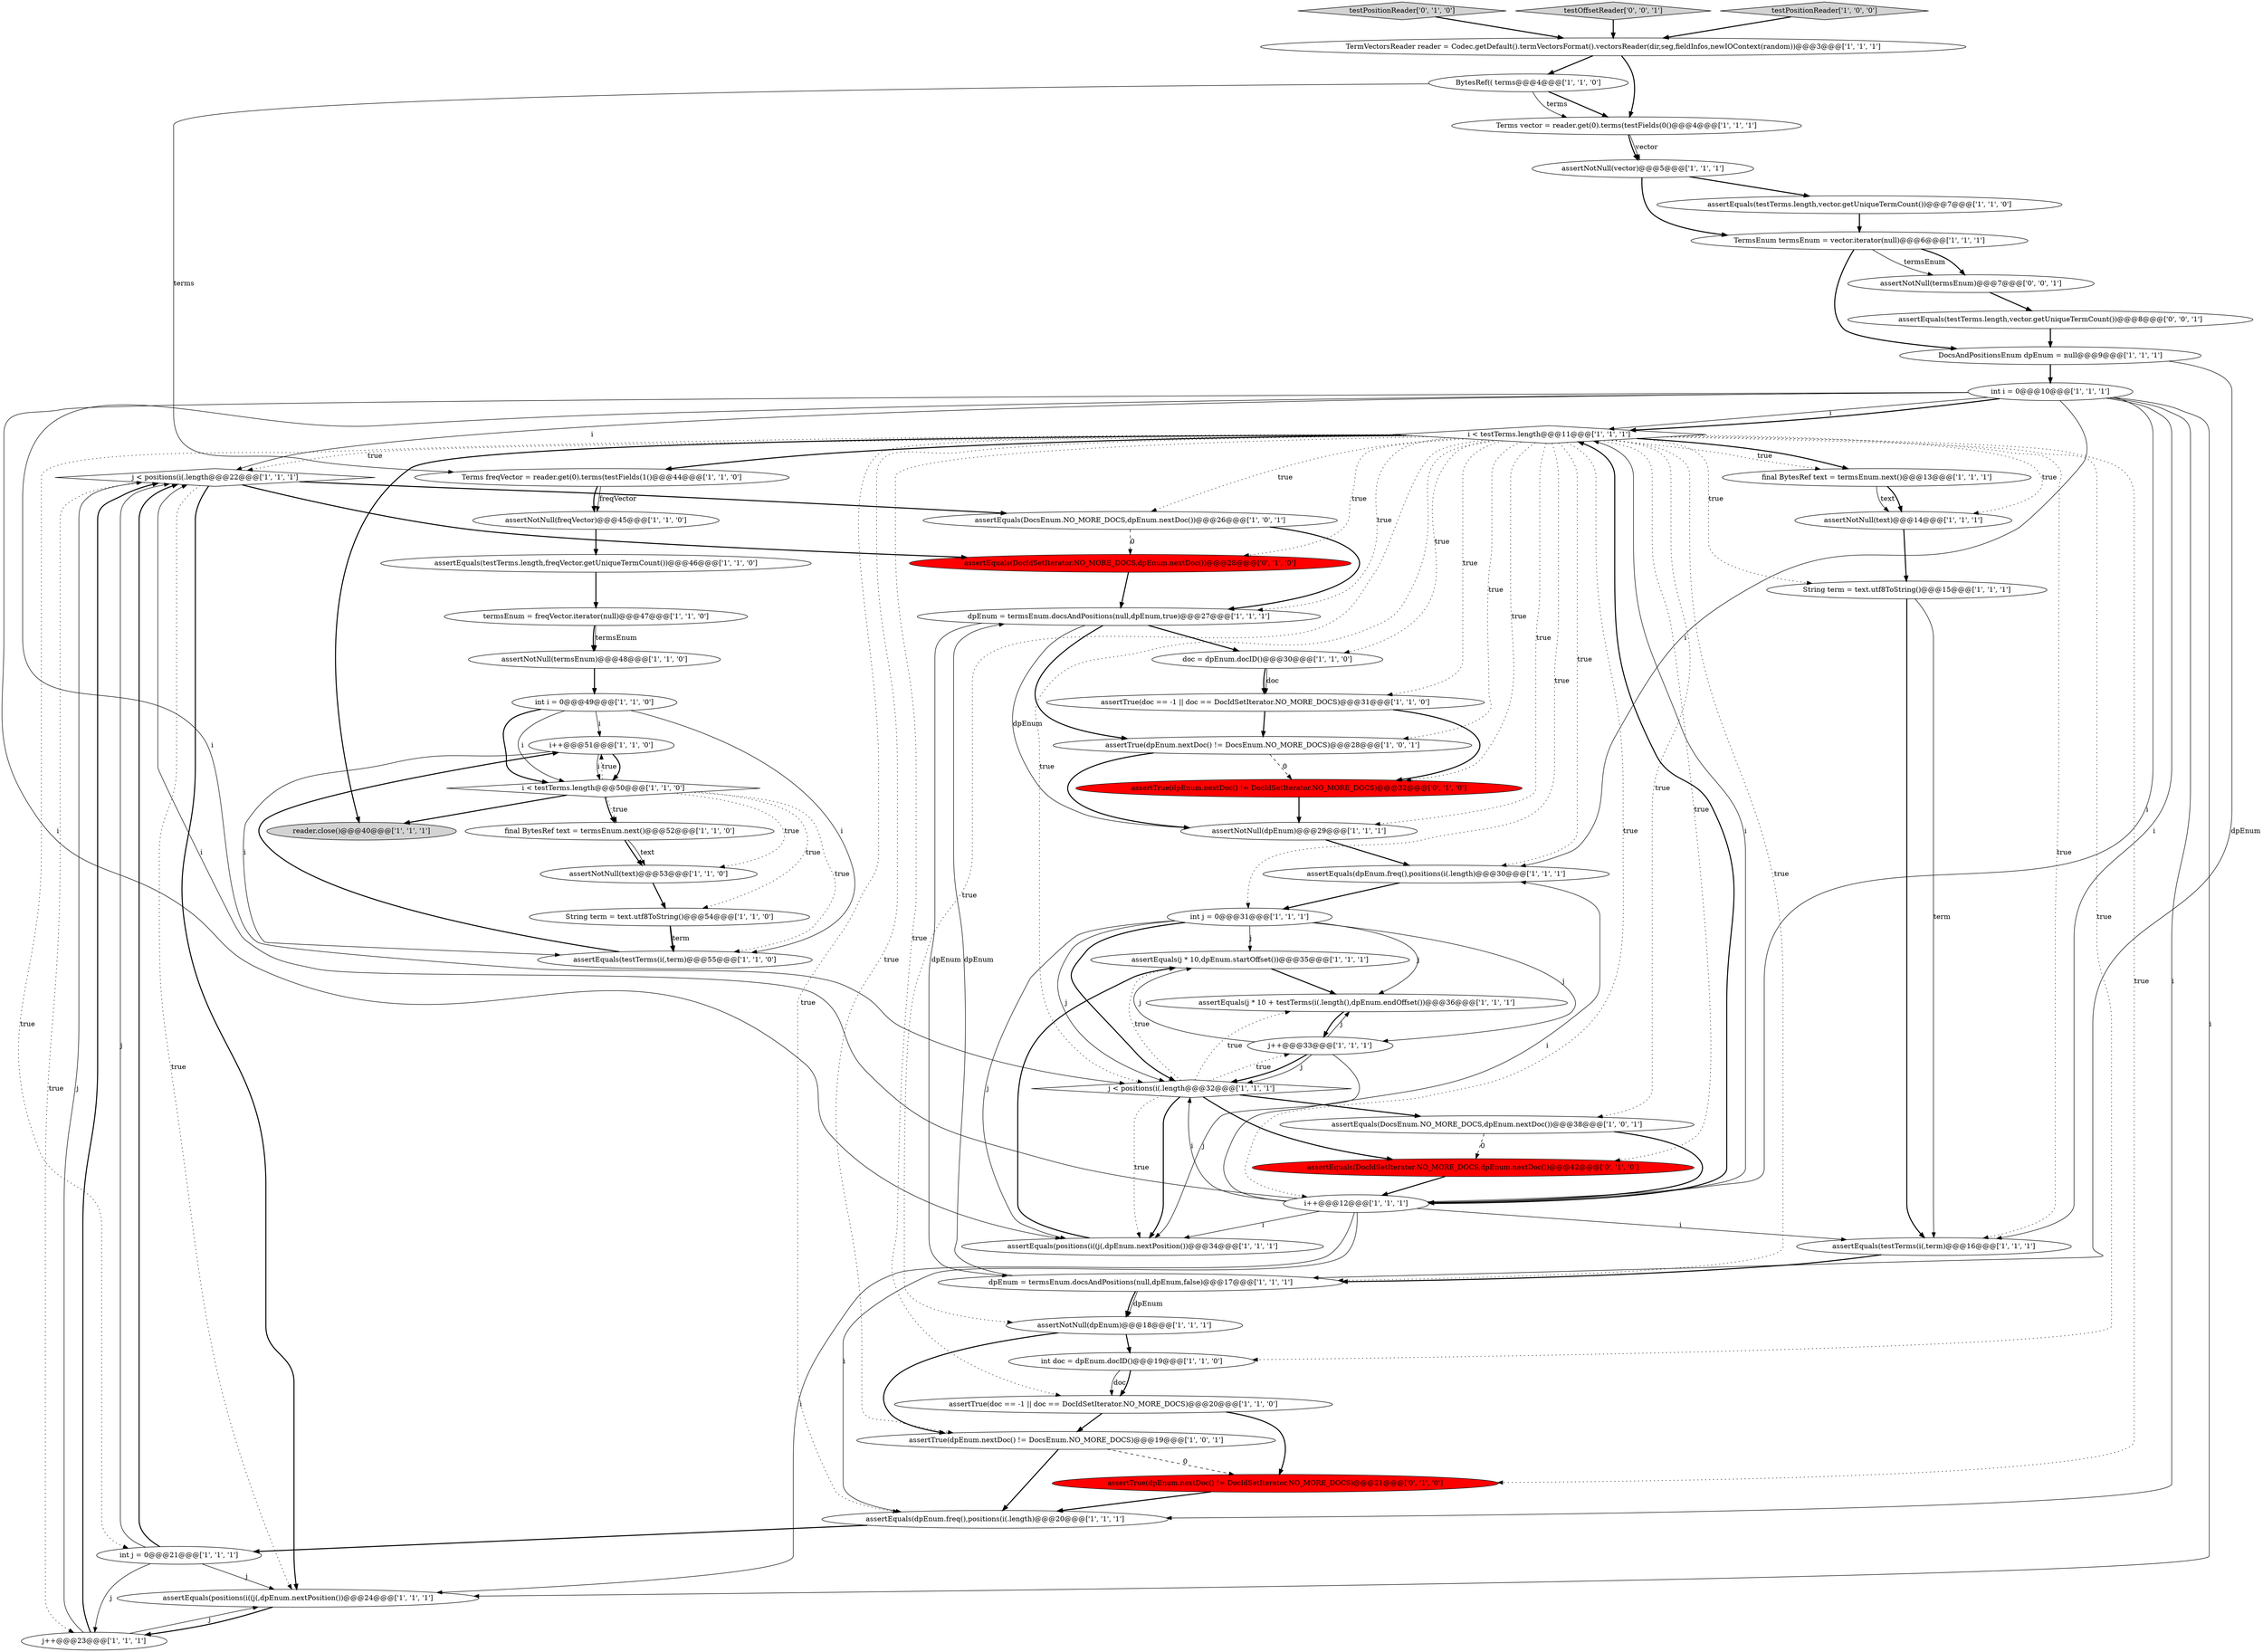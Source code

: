 digraph {
10 [style = filled, label = "assertNotNull(freqVector)@@@45@@@['1', '1', '0']", fillcolor = white, shape = ellipse image = "AAA0AAABBB1BBB"];
12 [style = filled, label = "assertEquals(testTerms.length,freqVector.getUniqueTermCount())@@@46@@@['1', '1', '0']", fillcolor = white, shape = ellipse image = "AAA0AAABBB1BBB"];
19 [style = filled, label = "j < positions(i(.length@@@22@@@['1', '1', '1']", fillcolor = white, shape = diamond image = "AAA0AAABBB1BBB"];
49 [style = filled, label = "DocsAndPositionsEnum dpEnum = null@@@9@@@['1', '1', '1']", fillcolor = white, shape = ellipse image = "AAA0AAABBB1BBB"];
42 [style = filled, label = "assertEquals(testTerms.length,vector.getUniqueTermCount())@@@7@@@['1', '1', '0']", fillcolor = white, shape = ellipse image = "AAA0AAABBB1BBB"];
21 [style = filled, label = "Terms freqVector = reader.get(0).terms(testFields(1()@@@44@@@['1', '1', '0']", fillcolor = white, shape = ellipse image = "AAA0AAABBB1BBB"];
36 [style = filled, label = "dpEnum = termsEnum.docsAndPositions(null,dpEnum,false)@@@17@@@['1', '1', '1']", fillcolor = white, shape = ellipse image = "AAA0AAABBB1BBB"];
51 [style = filled, label = "int j = 0@@@31@@@['1', '1', '1']", fillcolor = white, shape = ellipse image = "AAA0AAABBB1BBB"];
20 [style = filled, label = "reader.close()@@@40@@@['1', '1', '1']", fillcolor = lightgray, shape = ellipse image = "AAA0AAABBB1BBB"];
1 [style = filled, label = "assertTrue(doc == -1 || doc == DocIdSetIterator.NO_MORE_DOCS)@@@20@@@['1', '1', '0']", fillcolor = white, shape = ellipse image = "AAA0AAABBB1BBB"];
27 [style = filled, label = "assertTrue(doc == -1 || doc == DocIdSetIterator.NO_MORE_DOCS)@@@31@@@['1', '1', '0']", fillcolor = white, shape = ellipse image = "AAA0AAABBB1BBB"];
53 [style = filled, label = "assertTrue(dpEnum.nextDoc() != DocIdSetIterator.NO_MORE_DOCS)@@@32@@@['0', '1', '0']", fillcolor = red, shape = ellipse image = "AAA1AAABBB2BBB"];
56 [style = filled, label = "assertTrue(dpEnum.nextDoc() != DocIdSetIterator.NO_MORE_DOCS)@@@21@@@['0', '1', '0']", fillcolor = red, shape = ellipse image = "AAA1AAABBB2BBB"];
28 [style = filled, label = "i++@@@51@@@['1', '1', '0']", fillcolor = white, shape = ellipse image = "AAA0AAABBB1BBB"];
7 [style = filled, label = "assertEquals(DocsEnum.NO_MORE_DOCS,dpEnum.nextDoc())@@@26@@@['1', '0', '1']", fillcolor = white, shape = ellipse image = "AAA0AAABBB1BBB"];
46 [style = filled, label = "TermVectorsReader reader = Codec.getDefault().termVectorsFormat().vectorsReader(dir,seg,fieldInfos,newIOContext(random))@@@3@@@['1', '1', '1']", fillcolor = white, shape = ellipse image = "AAA0AAABBB1BBB"];
55 [style = filled, label = "testPositionReader['0', '1', '0']", fillcolor = lightgray, shape = diamond image = "AAA0AAABBB2BBB"];
30 [style = filled, label = "assertEquals(j * 10,dpEnum.startOffset())@@@35@@@['1', '1', '1']", fillcolor = white, shape = ellipse image = "AAA0AAABBB1BBB"];
13 [style = filled, label = "assertEquals(testTerms(i(,term)@@@55@@@['1', '1', '0']", fillcolor = white, shape = ellipse image = "AAA0AAABBB1BBB"];
32 [style = filled, label = "assertNotNull(vector)@@@5@@@['1', '1', '1']", fillcolor = white, shape = ellipse image = "AAA0AAABBB1BBB"];
40 [style = filled, label = "assertNotNull(text)@@@14@@@['1', '1', '1']", fillcolor = white, shape = ellipse image = "AAA0AAABBB1BBB"];
57 [style = filled, label = "assertEquals(testTerms.length,vector.getUniqueTermCount())@@@8@@@['0', '0', '1']", fillcolor = white, shape = ellipse image = "AAA0AAABBB3BBB"];
31 [style = filled, label = "assertEquals(j * 10 + testTerms(i(.length(),dpEnum.endOffset())@@@36@@@['1', '1', '1']", fillcolor = white, shape = ellipse image = "AAA0AAABBB1BBB"];
25 [style = filled, label = "doc = dpEnum.docID()@@@30@@@['1', '1', '0']", fillcolor = white, shape = ellipse image = "AAA0AAABBB1BBB"];
48 [style = filled, label = "BytesRef(( terms@@@4@@@['1', '1', '0']", fillcolor = white, shape = ellipse image = "AAA0AAABBB1BBB"];
16 [style = filled, label = "String term = text.utf8ToString()@@@15@@@['1', '1', '1']", fillcolor = white, shape = ellipse image = "AAA0AAABBB1BBB"];
26 [style = filled, label = "int i = 0@@@49@@@['1', '1', '0']", fillcolor = white, shape = ellipse image = "AAA0AAABBB1BBB"];
47 [style = filled, label = "assertEquals(dpEnum.freq(),positions(i(.length)@@@20@@@['1', '1', '1']", fillcolor = white, shape = ellipse image = "AAA0AAABBB1BBB"];
2 [style = filled, label = "j++@@@23@@@['1', '1', '1']", fillcolor = white, shape = ellipse image = "AAA0AAABBB1BBB"];
5 [style = filled, label = "assertNotNull(dpEnum)@@@18@@@['1', '1', '1']", fillcolor = white, shape = ellipse image = "AAA0AAABBB1BBB"];
58 [style = filled, label = "assertNotNull(termsEnum)@@@7@@@['0', '0', '1']", fillcolor = white, shape = ellipse image = "AAA0AAABBB3BBB"];
15 [style = filled, label = "assertNotNull(termsEnum)@@@48@@@['1', '1', '0']", fillcolor = white, shape = ellipse image = "AAA0AAABBB1BBB"];
24 [style = filled, label = "i < testTerms.length@@@11@@@['1', '1', '1']", fillcolor = white, shape = diamond image = "AAA0AAABBB1BBB"];
35 [style = filled, label = "int j = 0@@@21@@@['1', '1', '1']", fillcolor = white, shape = ellipse image = "AAA0AAABBB1BBB"];
39 [style = filled, label = "assertTrue(dpEnum.nextDoc() != DocsEnum.NO_MORE_DOCS)@@@28@@@['1', '0', '1']", fillcolor = white, shape = ellipse image = "AAA0AAABBB1BBB"];
41 [style = filled, label = "String term = text.utf8ToString()@@@54@@@['1', '1', '0']", fillcolor = white, shape = ellipse image = "AAA0AAABBB1BBB"];
3 [style = filled, label = "Terms vector = reader.get(0).terms(testFields(0()@@@4@@@['1', '1', '1']", fillcolor = white, shape = ellipse image = "AAA0AAABBB1BBB"];
52 [style = filled, label = "assertEquals(DocIdSetIterator.NO_MORE_DOCS,dpEnum.nextDoc())@@@42@@@['0', '1', '0']", fillcolor = red, shape = ellipse image = "AAA1AAABBB2BBB"];
22 [style = filled, label = "assertEquals(positions(i((j(,dpEnum.nextPosition())@@@24@@@['1', '1', '1']", fillcolor = white, shape = ellipse image = "AAA0AAABBB1BBB"];
18 [style = filled, label = "int i = 0@@@10@@@['1', '1', '1']", fillcolor = white, shape = ellipse image = "AAA0AAABBB1BBB"];
59 [style = filled, label = "testOffsetReader['0', '0', '1']", fillcolor = lightgray, shape = diamond image = "AAA0AAABBB3BBB"];
33 [style = filled, label = "assertEquals(DocsEnum.NO_MORE_DOCS,dpEnum.nextDoc())@@@38@@@['1', '0', '1']", fillcolor = white, shape = ellipse image = "AAA0AAABBB1BBB"];
37 [style = filled, label = "assertNotNull(text)@@@53@@@['1', '1', '0']", fillcolor = white, shape = ellipse image = "AAA0AAABBB1BBB"];
17 [style = filled, label = "j < positions(i(.length@@@32@@@['1', '1', '1']", fillcolor = white, shape = diamond image = "AAA0AAABBB1BBB"];
45 [style = filled, label = "j++@@@33@@@['1', '1', '1']", fillcolor = white, shape = ellipse image = "AAA0AAABBB1BBB"];
50 [style = filled, label = "termsEnum = freqVector.iterator(null)@@@47@@@['1', '1', '0']", fillcolor = white, shape = ellipse image = "AAA0AAABBB1BBB"];
0 [style = filled, label = "assertTrue(dpEnum.nextDoc() != DocsEnum.NO_MORE_DOCS)@@@19@@@['1', '0', '1']", fillcolor = white, shape = ellipse image = "AAA0AAABBB1BBB"];
54 [style = filled, label = "assertEquals(DocIdSetIterator.NO_MORE_DOCS,dpEnum.nextDoc())@@@28@@@['0', '1', '0']", fillcolor = red, shape = ellipse image = "AAA1AAABBB2BBB"];
23 [style = filled, label = "dpEnum = termsEnum.docsAndPositions(null,dpEnum,true)@@@27@@@['1', '1', '1']", fillcolor = white, shape = ellipse image = "AAA0AAABBB1BBB"];
14 [style = filled, label = "i < testTerms.length@@@50@@@['1', '1', '0']", fillcolor = white, shape = diamond image = "AAA0AAABBB1BBB"];
11 [style = filled, label = "assertEquals(testTerms(i(,term)@@@16@@@['1', '1', '1']", fillcolor = white, shape = ellipse image = "AAA0AAABBB1BBB"];
38 [style = filled, label = "final BytesRef text = termsEnum.next()@@@13@@@['1', '1', '1']", fillcolor = white, shape = ellipse image = "AAA0AAABBB1BBB"];
43 [style = filled, label = "int doc = dpEnum.docID()@@@19@@@['1', '1', '0']", fillcolor = white, shape = ellipse image = "AAA0AAABBB1BBB"];
29 [style = filled, label = "final BytesRef text = termsEnum.next()@@@52@@@['1', '1', '0']", fillcolor = white, shape = ellipse image = "AAA0AAABBB1BBB"];
8 [style = filled, label = "assertEquals(positions(i((j(,dpEnum.nextPosition())@@@34@@@['1', '1', '1']", fillcolor = white, shape = ellipse image = "AAA0AAABBB1BBB"];
9 [style = filled, label = "assertEquals(dpEnum.freq(),positions(i(.length)@@@30@@@['1', '1', '1']", fillcolor = white, shape = ellipse image = "AAA0AAABBB1BBB"];
34 [style = filled, label = "testPositionReader['1', '0', '0']", fillcolor = lightgray, shape = diamond image = "AAA0AAABBB1BBB"];
4 [style = filled, label = "assertNotNull(dpEnum)@@@29@@@['1', '1', '1']", fillcolor = white, shape = ellipse image = "AAA0AAABBB1BBB"];
44 [style = filled, label = "i++@@@12@@@['1', '1', '1']", fillcolor = white, shape = ellipse image = "AAA0AAABBB1BBB"];
6 [style = filled, label = "TermsEnum termsEnum = vector.iterator(null)@@@6@@@['1', '1', '1']", fillcolor = white, shape = ellipse image = "AAA0AAABBB1BBB"];
8->30 [style = bold, label=""];
35->19 [style = solid, label="j"];
21->10 [style = bold, label=""];
52->44 [style = bold, label=""];
34->46 [style = bold, label=""];
48->3 [style = bold, label=""];
24->25 [style = dotted, label="true"];
24->35 [style = dotted, label="true"];
24->4 [style = dotted, label="true"];
24->17 [style = dotted, label="true"];
24->43 [style = dotted, label="true"];
24->33 [style = dotted, label="true"];
44->22 [style = solid, label="i"];
24->27 [style = dotted, label="true"];
46->48 [style = bold, label=""];
11->36 [style = bold, label=""];
32->6 [style = bold, label=""];
43->1 [style = solid, label="doc"];
28->14 [style = bold, label=""];
56->47 [style = bold, label=""];
14->41 [style = dotted, label="true"];
2->19 [style = solid, label="j"];
17->8 [style = dotted, label="true"];
18->44 [style = solid, label="i"];
40->16 [style = bold, label=""];
5->0 [style = bold, label=""];
24->21 [style = bold, label=""];
10->12 [style = bold, label=""];
43->1 [style = bold, label=""];
51->17 [style = bold, label=""];
18->22 [style = solid, label="i"];
45->17 [style = bold, label=""];
49->36 [style = solid, label="dpEnum"];
33->44 [style = bold, label=""];
41->13 [style = bold, label=""];
24->5 [style = dotted, label="true"];
14->20 [style = bold, label=""];
18->9 [style = solid, label="i"];
23->25 [style = bold, label=""];
9->51 [style = bold, label=""];
50->15 [style = solid, label="termsEnum"];
25->27 [style = solid, label="doc"];
27->53 [style = bold, label=""];
18->17 [style = solid, label="i"];
26->14 [style = bold, label=""];
18->24 [style = solid, label="i"];
6->49 [style = bold, label=""];
24->38 [style = bold, label=""];
1->0 [style = bold, label=""];
44->47 [style = solid, label="i"];
36->5 [style = solid, label="dpEnum"];
18->47 [style = solid, label="i"];
7->54 [style = dashed, label="0"];
45->30 [style = solid, label="j"];
39->4 [style = bold, label=""];
24->52 [style = dotted, label="true"];
24->20 [style = bold, label=""];
51->30 [style = solid, label="j"];
25->27 [style = bold, label=""];
51->17 [style = solid, label="j"];
33->52 [style = dashed, label="0"];
51->45 [style = solid, label="j"];
14->37 [style = dotted, label="true"];
48->21 [style = solid, label="terms"];
2->22 [style = solid, label="j"];
7->23 [style = bold, label=""];
24->0 [style = dotted, label="true"];
49->18 [style = bold, label=""];
48->3 [style = solid, label="terms"];
16->11 [style = solid, label="term"];
19->22 [style = dotted, label="true"];
24->19 [style = dotted, label="true"];
45->8 [style = solid, label="j"];
1->56 [style = bold, label=""];
44->8 [style = solid, label="i"];
45->17 [style = solid, label="j"];
32->42 [style = bold, label=""];
19->22 [style = bold, label=""];
24->7 [style = dotted, label="true"];
39->53 [style = dashed, label="0"];
59->46 [style = bold, label=""];
24->51 [style = dotted, label="true"];
18->8 [style = solid, label="i"];
4->9 [style = bold, label=""];
17->8 [style = bold, label=""];
17->52 [style = bold, label=""];
44->19 [style = solid, label="i"];
44->9 [style = solid, label="i"];
35->2 [style = solid, label="j"];
18->24 [style = bold, label=""];
22->2 [style = bold, label=""];
51->8 [style = solid, label="j"];
0->56 [style = dashed, label="0"];
38->40 [style = solid, label="text"];
24->47 [style = dotted, label="true"];
37->41 [style = bold, label=""];
24->39 [style = dotted, label="true"];
24->44 [style = dotted, label="true"];
44->17 [style = solid, label="i"];
58->57 [style = bold, label=""];
17->45 [style = dotted, label="true"];
29->37 [style = bold, label=""];
26->13 [style = solid, label="i"];
44->11 [style = solid, label="i"];
3->32 [style = solid, label="vector"];
24->16 [style = dotted, label="true"];
19->54 [style = bold, label=""];
6->58 [style = solid, label="termsEnum"];
24->11 [style = dotted, label="true"];
27->39 [style = bold, label=""];
24->23 [style = dotted, label="true"];
28->13 [style = solid, label="i"];
14->28 [style = dotted, label="true"];
30->31 [style = bold, label=""];
23->36 [style = solid, label="dpEnum"];
18->19 [style = solid, label="i"];
35->22 [style = solid, label="j"];
14->29 [style = bold, label=""];
23->39 [style = bold, label=""];
18->11 [style = solid, label="i"];
36->5 [style = bold, label=""];
50->15 [style = bold, label=""];
44->24 [style = bold, label=""];
38->40 [style = bold, label=""];
24->40 [style = dotted, label="true"];
21->10 [style = solid, label="freqVector"];
24->36 [style = dotted, label="true"];
44->24 [style = solid, label="i"];
51->31 [style = solid, label="j"];
46->3 [style = bold, label=""];
54->23 [style = bold, label=""];
26->14 [style = solid, label="i"];
28->14 [style = solid, label="i"];
36->23 [style = solid, label="dpEnum"];
24->53 [style = dotted, label="true"];
24->1 [style = dotted, label="true"];
12->50 [style = bold, label=""];
23->4 [style = solid, label="dpEnum"];
2->19 [style = bold, label=""];
16->11 [style = bold, label=""];
19->2 [style = dotted, label="true"];
24->56 [style = dotted, label="true"];
35->19 [style = bold, label=""];
24->9 [style = dotted, label="true"];
26->28 [style = solid, label="i"];
17->33 [style = bold, label=""];
47->35 [style = bold, label=""];
14->13 [style = dotted, label="true"];
41->13 [style = solid, label="term"];
15->26 [style = bold, label=""];
45->31 [style = solid, label="j"];
5->43 [style = bold, label=""];
17->31 [style = dotted, label="true"];
24->38 [style = dotted, label="true"];
0->47 [style = bold, label=""];
55->46 [style = bold, label=""];
42->6 [style = bold, label=""];
17->30 [style = dotted, label="true"];
14->29 [style = dotted, label="true"];
24->54 [style = dotted, label="true"];
29->37 [style = solid, label="text"];
57->49 [style = bold, label=""];
53->4 [style = bold, label=""];
6->58 [style = bold, label=""];
3->32 [style = bold, label=""];
19->7 [style = bold, label=""];
31->45 [style = bold, label=""];
13->28 [style = bold, label=""];
}
